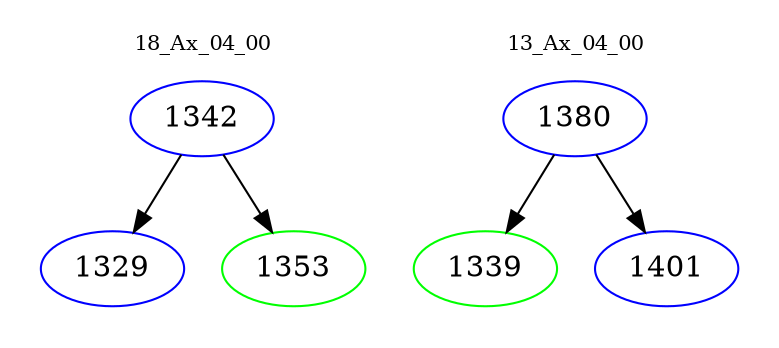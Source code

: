 digraph{
subgraph cluster_0 {
color = white
label = "18_Ax_04_00";
fontsize=10;
T0_1342 [label="1342", color="blue"]
T0_1342 -> T0_1329 [color="black"]
T0_1329 [label="1329", color="blue"]
T0_1342 -> T0_1353 [color="black"]
T0_1353 [label="1353", color="green"]
}
subgraph cluster_1 {
color = white
label = "13_Ax_04_00";
fontsize=10;
T1_1380 [label="1380", color="blue"]
T1_1380 -> T1_1339 [color="black"]
T1_1339 [label="1339", color="green"]
T1_1380 -> T1_1401 [color="black"]
T1_1401 [label="1401", color="blue"]
}
}
